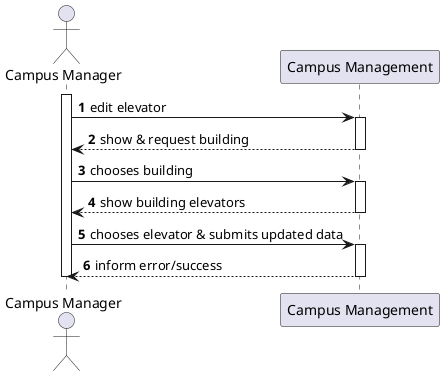 @startuml
autonumber

actor "Campus Manager" as usr

participant "Campus Management" as mng

activate usr
    usr -> mng : edit elevator
    activate mng
        mng --> usr : show & request building
    deactivate mng

    usr -> mng : chooses building
    activate mng
        mng --> usr : show building elevators
    deactivate mng

    usr -> mng : chooses elevator & submits updated data
    activate mng
        mng --> usr : inform error/success
    deactivate mng
deactivate usr

@enduml
